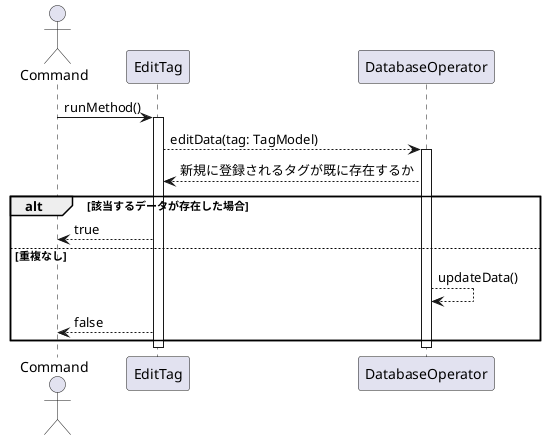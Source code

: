 @startuml タグ編集
    actor Command
    
    Command -> EditTag : runMethod()
    
    activate EditTag

    '重複するデータが存在するかチェック
    EditTag --> DatabaseOperator : editData(tag: TagModel)
    activate DatabaseOperator
    EditTag <-- DatabaseOperator : 新規に登録されるタグが既に存在するか


    alt 該当するデータが存在した場合
        Command <-- EditTag : true

    else 重複なし
        DatabaseOperator --> DatabaseOperator: updateData()
       
       
        Command <-- EditTag : false
    end
 deactivate DatabaseOperator
    deactivate EditTag

@enduml